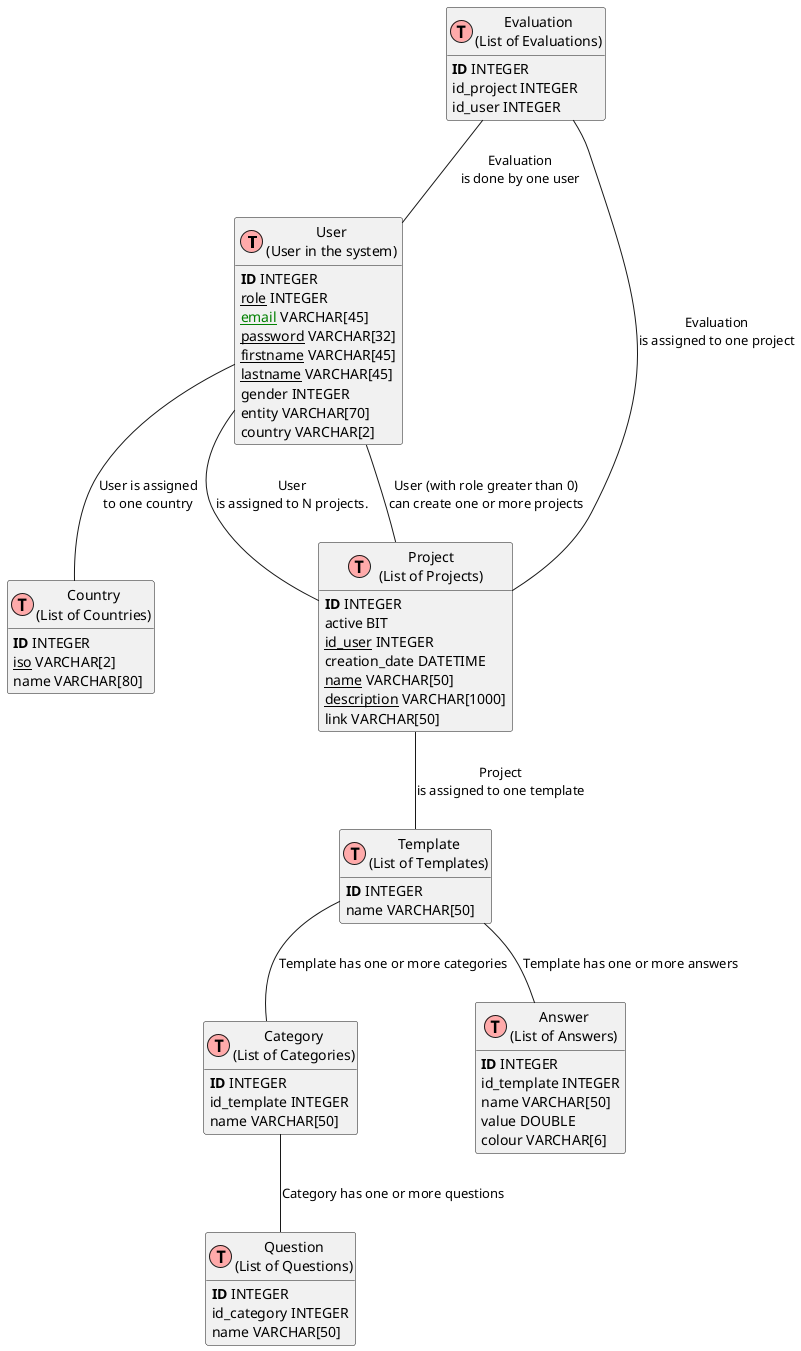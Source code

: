 @startuml
' uncomment the line below if you're using computer with a retina display
' skinparam dpi 300
!define Table(name,desc) class name as "desc" << (T,#FFAAAA) >>
' we use bold for primary key
' green color for unique
' and underscore for not_null
!define primary_key(x) <b>x</b>
!define unique(x) <color:green>x</color>
!define not_null(x) <u>x</u>
' other tags available:
' <i></i>
' <back:COLOR></color>, where color is a color name or html color code
' (#FFAACC)
' see: http://plantuml.com/classes.html#More
hide methods
hide stereotypes

' entities

Table(user, "User\n(User in the system)") {
primary_key(ID) INTEGER
not_null(role) INTEGER
not_null(unique(email)) VARCHAR[45]
not_null(password) VARCHAR[32]
not_null(firstname) VARCHAR[45]
not_null(lastname) VARCHAR[45]
gender INTEGER
entity VARCHAR[70]
country VARCHAR[2]
}

Table(country, "Country\n(List of Countries)") {
primary_key(ID) INTEGER
not_null(iso) VARCHAR[2]
name VARCHAR[80]
}

Table(project, "Project\n(List of Projects)") {
primary_key(ID) INTEGER
active BIT
not_null(id_user) INTEGER
creation_date DATETIME
not_null(name) VARCHAR[50]
not_null(description) VARCHAR[1000]
link VARCHAR[50]
}

Table(evaluation, "Evaluation\n(List of Evaluations)") {
primary_key(ID) INTEGER
id_project INTEGER
id_user INTEGER
}

Table(template, "Template\n(List of Templates)") {
primary_key(ID) INTEGER
name VARCHAR[50]
}

Table(template_category, "Category\n(List of Categories)") {
primary_key(ID) INTEGER
id_template INTEGER
name VARCHAR[50]
}

Table(template_question, "Question\n(List of Questions)") {
primary_key(ID) INTEGER
id_category INTEGER
name VARCHAR[50]
}

Table(template_answer, "Answer\n(List of Answers)") {
primary_key(ID) INTEGER
id_template INTEGER
name VARCHAR[50]
value DOUBLE
colour VARCHAR[6]
}

' relationships
user -- country : "User is assigned\nto one country"
project -- user : "User (with role greater than 0)\ncan create one or more projects"
user -- project : "User\nis assigned to N projects."
evaluation -- project : "Evaluation\nis assigned to one project"
evaluation -- user : "Evaluation\nis done by one user"
project -- template : "Project\nis assigned to one template"
template -- template_category : "Template has one or more categories"
template_category -- template_question : "Category has one or more questions"
template -- template_answer : "Template has one or more answers"
@enduml
